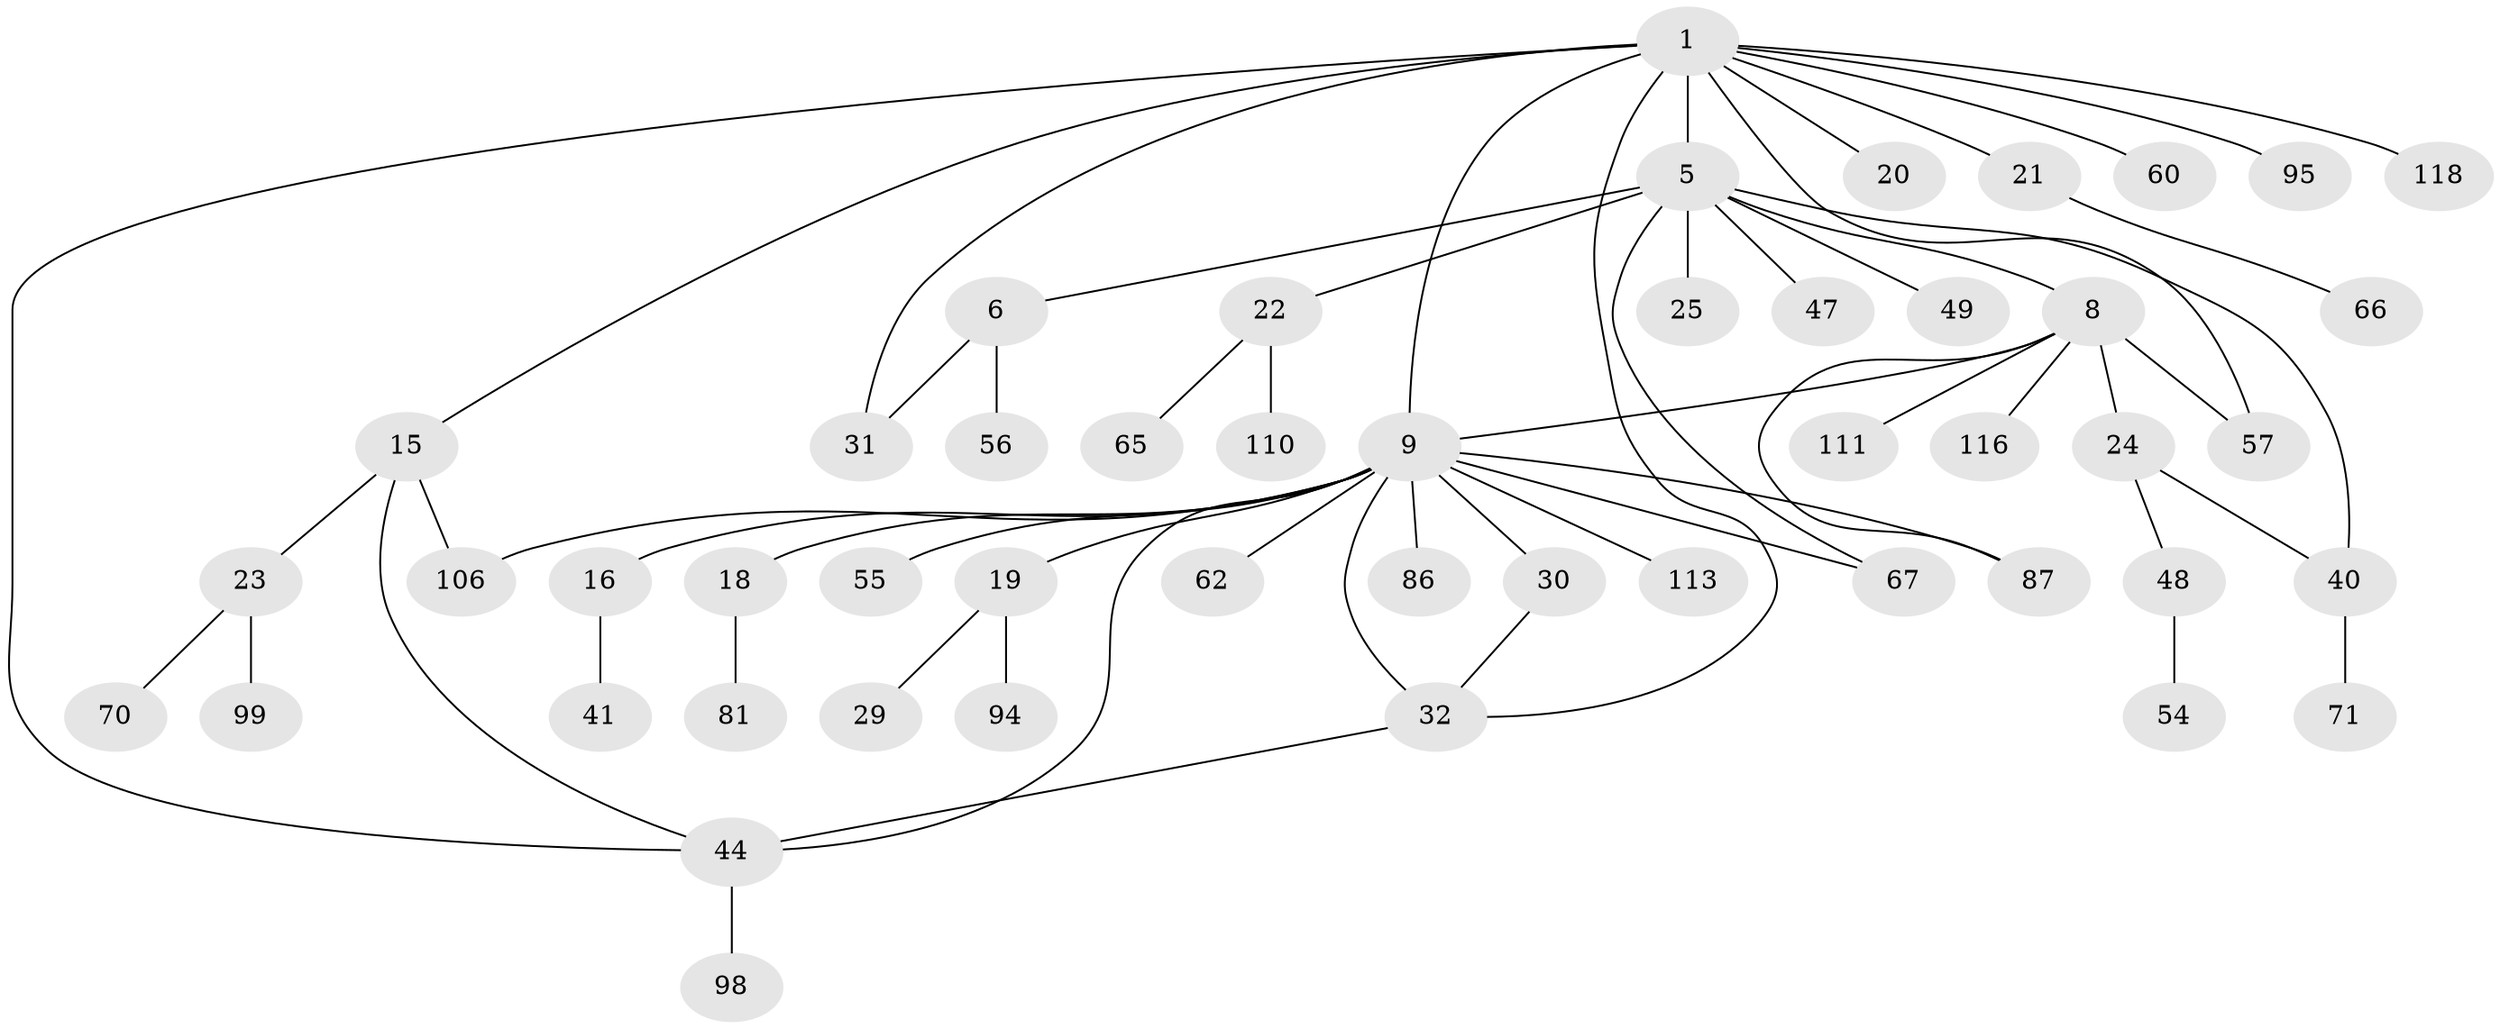 // original degree distribution, {5: 0.04032258064516129, 7: 0.024193548387096774, 3: 0.12096774193548387, 2: 0.3467741935483871, 4: 0.0967741935483871, 8: 0.008064516129032258, 1: 0.3629032258064516}
// Generated by graph-tools (version 1.1) at 2025/17/03/04/25 18:17:14]
// undirected, 49 vertices, 60 edges
graph export_dot {
graph [start="1"]
  node [color=gray90,style=filled];
  1 [super="+7+2+4+93"];
  5 [super="+11+43"];
  6;
  8 [super="+17+10"];
  9 [super="+96+38+58+12"];
  15 [super="+35"];
  16 [super="+123"];
  18 [super="+39"];
  19 [super="+34+53"];
  20;
  21;
  22 [super="+28"];
  23 [super="+79"];
  24;
  25 [super="+88"];
  29;
  30 [super="+104"];
  31 [super="+63+33"];
  32 [super="+36+105"];
  40 [super="+114+102+97+45"];
  41;
  44 [super="+107+76+77"];
  47 [super="+121"];
  48;
  49 [super="+82+83"];
  54 [super="+75"];
  55;
  56 [super="+73"];
  57;
  60 [super="+117"];
  62 [super="+78"];
  65;
  66;
  67;
  70;
  71 [super="+74"];
  81;
  86 [super="+119"];
  87 [super="+100"];
  94;
  95;
  98;
  99;
  106 [super="+122"];
  110 [super="+112"];
  111;
  113;
  116;
  118;
  1 -- 20;
  1 -- 9;
  1 -- 5;
  1 -- 44;
  1 -- 21;
  1 -- 118;
  1 -- 57;
  1 -- 60;
  1 -- 31 [weight=2];
  1 -- 32;
  1 -- 15;
  1 -- 95;
  5 -- 6;
  5 -- 8;
  5 -- 49;
  5 -- 25;
  5 -- 22;
  5 -- 40;
  5 -- 67;
  5 -- 47;
  6 -- 31;
  6 -- 56;
  8 -- 24;
  8 -- 116;
  8 -- 87;
  8 -- 9 [weight=2];
  8 -- 111;
  8 -- 57;
  9 -- 18;
  9 -- 30;
  9 -- 44;
  9 -- 62 [weight=2];
  9 -- 32;
  9 -- 67;
  9 -- 106;
  9 -- 16 [weight=2];
  9 -- 113;
  9 -- 19;
  9 -- 86;
  9 -- 55;
  9 -- 87;
  15 -- 23;
  15 -- 44;
  15 -- 106;
  16 -- 41;
  18 -- 81;
  19 -- 29;
  19 -- 94;
  21 -- 66;
  22 -- 65;
  22 -- 110;
  23 -- 70;
  23 -- 99;
  24 -- 40;
  24 -- 48;
  30 -- 32;
  32 -- 44;
  40 -- 71;
  44 -- 98;
  48 -- 54;
}
